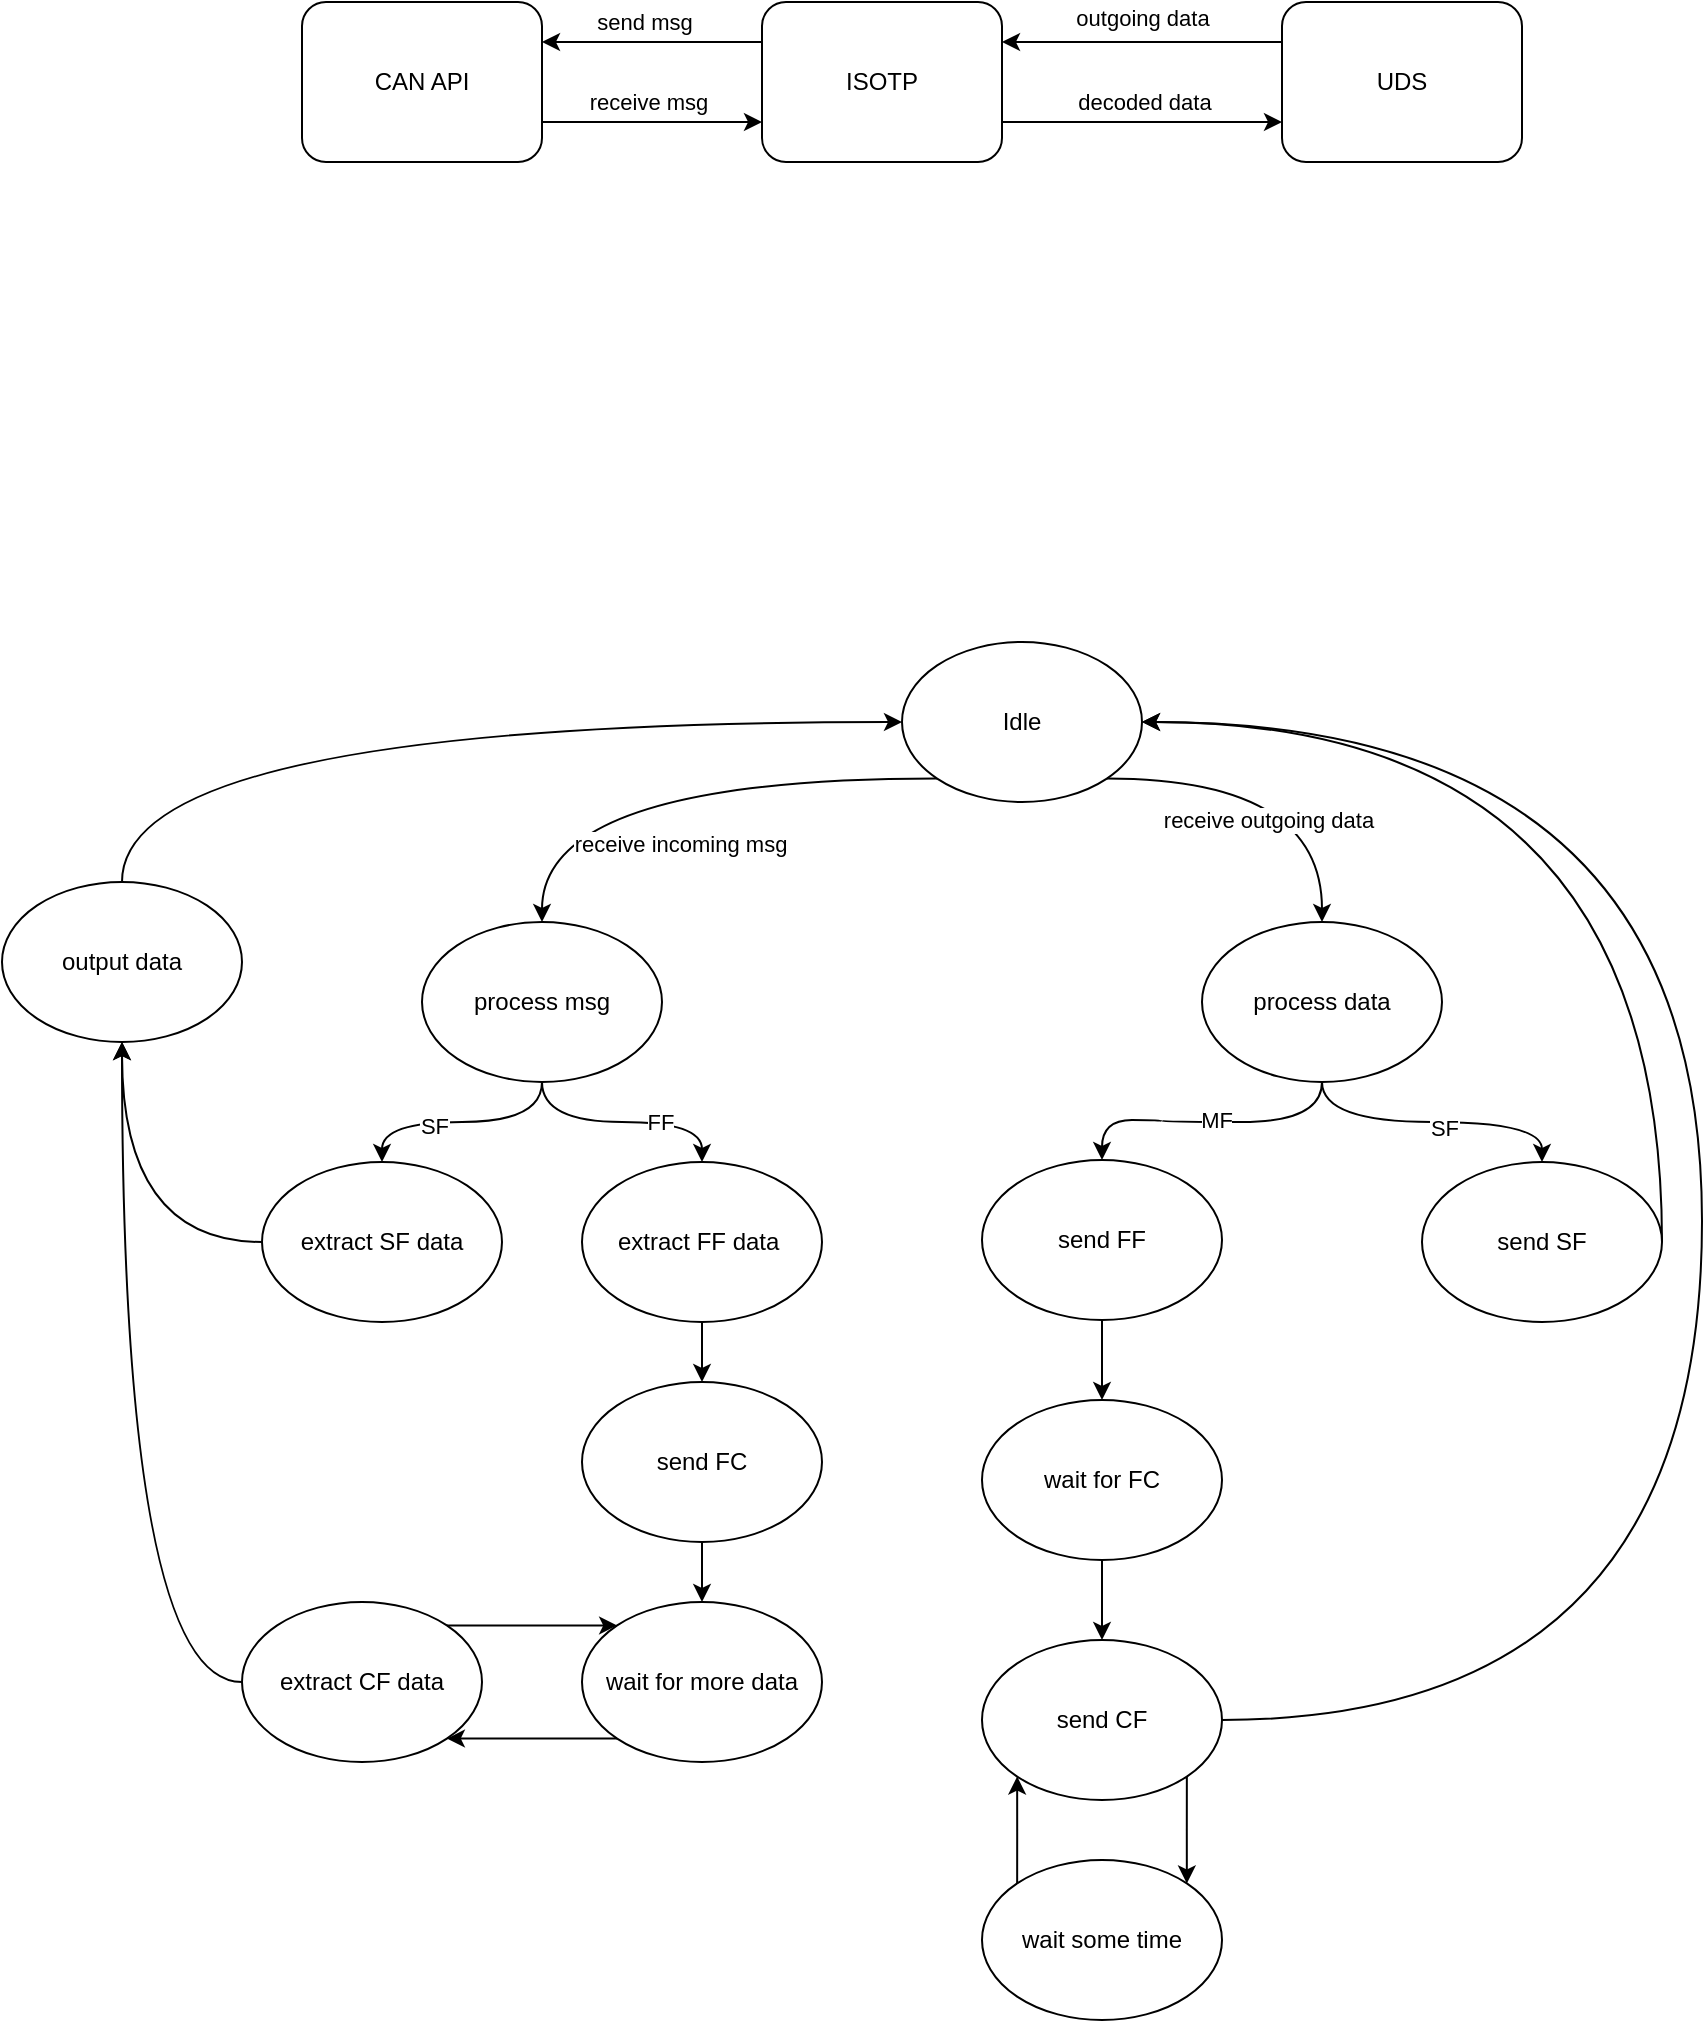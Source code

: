 <mxfile version="24.2.5" type="device">
  <diagram id="mQcWTVZgrDa8HU8pCHet" name="Page-1">
    <mxGraphModel dx="1077" dy="806" grid="0" gridSize="10" guides="1" tooltips="1" connect="1" arrows="1" fold="1" page="0" pageScale="1" pageWidth="850" pageHeight="1100" math="0" shadow="0">
      <root>
        <mxCell id="0" />
        <mxCell id="1" parent="0" />
        <mxCell id="Ut-ClVMY-XZ_HCNam88B-52" value="send FF" style="ellipse;whiteSpace=wrap;html=1;" parent="1" vertex="1">
          <mxGeometry x="330" y="379" width="120" height="80" as="geometry" />
        </mxCell>
        <mxCell id="Ut-ClVMY-XZ_HCNam88B-3" style="edgeStyle=orthogonalEdgeStyle;rounded=0;orthogonalLoop=1;jettySize=auto;html=1;curved=1;exitX=0;exitY=1;exitDx=0;exitDy=0;" parent="1" source="Ut-ClVMY-XZ_HCNam88B-1" target="Ut-ClVMY-XZ_HCNam88B-2" edge="1">
          <mxGeometry relative="1" as="geometry" />
        </mxCell>
        <mxCell id="Ut-ClVMY-XZ_HCNam88B-5" value="receive incoming msg" style="edgeLabel;html=1;align=center;verticalAlign=middle;resizable=0;points=[];" parent="Ut-ClVMY-XZ_HCNam88B-3" vertex="1" connectable="0">
          <mxGeometry x="-0.119" y="16" relative="1" as="geometry">
            <mxPoint x="-10" y="16" as="offset" />
          </mxGeometry>
        </mxCell>
        <mxCell id="Ut-ClVMY-XZ_HCNam88B-6" style="edgeStyle=orthogonalEdgeStyle;curved=1;rounded=0;orthogonalLoop=1;jettySize=auto;html=1;exitX=1;exitY=1;exitDx=0;exitDy=0;entryX=0.5;entryY=0;entryDx=0;entryDy=0;" parent="1" source="Ut-ClVMY-XZ_HCNam88B-1" target="Ut-ClVMY-XZ_HCNam88B-4" edge="1">
          <mxGeometry relative="1" as="geometry" />
        </mxCell>
        <mxCell id="Ut-ClVMY-XZ_HCNam88B-7" value="receive outgoing data" style="edgeLabel;html=1;align=center;verticalAlign=middle;resizable=0;points=[];" parent="Ut-ClVMY-XZ_HCNam88B-6" vertex="1" connectable="0">
          <mxGeometry x="-0.103" y="-20" relative="1" as="geometry">
            <mxPoint as="offset" />
          </mxGeometry>
        </mxCell>
        <mxCell id="Ut-ClVMY-XZ_HCNam88B-1" value="Idle" style="ellipse;whiteSpace=wrap;html=1;" parent="1" vertex="1">
          <mxGeometry x="290" y="120" width="120" height="80" as="geometry" />
        </mxCell>
        <mxCell id="Ut-ClVMY-XZ_HCNam88B-27" style="edgeStyle=orthogonalEdgeStyle;curved=1;rounded=0;orthogonalLoop=1;jettySize=auto;html=1;" parent="1" source="Ut-ClVMY-XZ_HCNam88B-2" target="Ut-ClVMY-XZ_HCNam88B-26" edge="1">
          <mxGeometry relative="1" as="geometry" />
        </mxCell>
        <mxCell id="Ut-ClVMY-XZ_HCNam88B-30" value="SF" style="edgeLabel;html=1;align=center;verticalAlign=middle;resizable=0;points=[];" parent="Ut-ClVMY-XZ_HCNam88B-27" vertex="1" connectable="0">
          <mxGeometry x="0.234" y="2" relative="1" as="geometry">
            <mxPoint as="offset" />
          </mxGeometry>
        </mxCell>
        <mxCell id="Ut-ClVMY-XZ_HCNam88B-29" style="edgeStyle=orthogonalEdgeStyle;curved=1;rounded=0;orthogonalLoop=1;jettySize=auto;html=1;" parent="1" source="Ut-ClVMY-XZ_HCNam88B-2" target="Ut-ClVMY-XZ_HCNam88B-28" edge="1">
          <mxGeometry relative="1" as="geometry" />
        </mxCell>
        <mxCell id="Ut-ClVMY-XZ_HCNam88B-31" value="FF" style="edgeLabel;html=1;align=center;verticalAlign=middle;resizable=0;points=[];" parent="Ut-ClVMY-XZ_HCNam88B-29" vertex="1" connectable="0">
          <mxGeometry x="0.317" relative="1" as="geometry">
            <mxPoint as="offset" />
          </mxGeometry>
        </mxCell>
        <mxCell id="Ut-ClVMY-XZ_HCNam88B-2" value="process msg" style="ellipse;whiteSpace=wrap;html=1;" parent="1" vertex="1">
          <mxGeometry x="50" y="260" width="120" height="80" as="geometry" />
        </mxCell>
        <mxCell id="Ut-ClVMY-XZ_HCNam88B-23" style="edgeStyle=orthogonalEdgeStyle;curved=1;rounded=0;orthogonalLoop=1;jettySize=auto;html=1;exitX=0.5;exitY=1;exitDx=0;exitDy=0;" parent="1" source="Ut-ClVMY-XZ_HCNam88B-4" target="Ut-ClVMY-XZ_HCNam88B-22" edge="1">
          <mxGeometry relative="1" as="geometry" />
        </mxCell>
        <mxCell id="ZC1Wkf5DOew07n5wPUUG-1" value="SF" style="edgeLabel;html=1;align=center;verticalAlign=middle;resizable=0;points=[];" vertex="1" connectable="0" parent="Ut-ClVMY-XZ_HCNam88B-23">
          <mxGeometry x="0.071" y="-3" relative="1" as="geometry">
            <mxPoint as="offset" />
          </mxGeometry>
        </mxCell>
        <mxCell id="Ut-ClVMY-XZ_HCNam88B-53" style="edgeStyle=orthogonalEdgeStyle;curved=1;rounded=0;orthogonalLoop=1;jettySize=auto;html=1;" parent="1" source="Ut-ClVMY-XZ_HCNam88B-4" target="Ut-ClVMY-XZ_HCNam88B-52" edge="1">
          <mxGeometry relative="1" as="geometry" />
        </mxCell>
        <mxCell id="ZC1Wkf5DOew07n5wPUUG-2" value="MF" style="edgeLabel;html=1;align=center;verticalAlign=middle;resizable=0;points=[];" vertex="1" connectable="0" parent="Ut-ClVMY-XZ_HCNam88B-53">
          <mxGeometry x="-0.013" y="-1" relative="1" as="geometry">
            <mxPoint x="1" as="offset" />
          </mxGeometry>
        </mxCell>
        <mxCell id="Ut-ClVMY-XZ_HCNam88B-4" value="process data" style="ellipse;whiteSpace=wrap;html=1;" parent="1" vertex="1">
          <mxGeometry x="440" y="260" width="120" height="80" as="geometry" />
        </mxCell>
        <mxCell id="Ut-ClVMY-XZ_HCNam88B-14" style="edgeStyle=orthogonalEdgeStyle;curved=1;rounded=0;orthogonalLoop=1;jettySize=auto;html=1;exitX=1;exitY=0.75;exitDx=0;exitDy=0;entryX=0;entryY=0.75;entryDx=0;entryDy=0;" parent="1" source="Ut-ClVMY-XZ_HCNam88B-8" target="Ut-ClVMY-XZ_HCNam88B-11" edge="1">
          <mxGeometry relative="1" as="geometry" />
        </mxCell>
        <mxCell id="Ut-ClVMY-XZ_HCNam88B-16" value="decoded data" style="edgeLabel;html=1;align=center;verticalAlign=middle;resizable=0;points=[];" parent="Ut-ClVMY-XZ_HCNam88B-14" vertex="1" connectable="0">
          <mxGeometry x="-0.253" y="-1" relative="1" as="geometry">
            <mxPoint x="18" y="-11" as="offset" />
          </mxGeometry>
        </mxCell>
        <mxCell id="Ut-ClVMY-XZ_HCNam88B-18" style="edgeStyle=orthogonalEdgeStyle;curved=1;rounded=0;orthogonalLoop=1;jettySize=auto;html=1;exitX=0;exitY=0.25;exitDx=0;exitDy=0;entryX=1;entryY=0.25;entryDx=0;entryDy=0;" parent="1" source="Ut-ClVMY-XZ_HCNam88B-8" target="Ut-ClVMY-XZ_HCNam88B-17" edge="1">
          <mxGeometry relative="1" as="geometry" />
        </mxCell>
        <mxCell id="Ut-ClVMY-XZ_HCNam88B-20" value="send msg" style="edgeLabel;html=1;align=center;verticalAlign=middle;resizable=0;points=[];" parent="Ut-ClVMY-XZ_HCNam88B-18" vertex="1" connectable="0">
          <mxGeometry x="0.206" y="-1" relative="1" as="geometry">
            <mxPoint x="7" y="-9" as="offset" />
          </mxGeometry>
        </mxCell>
        <mxCell id="Ut-ClVMY-XZ_HCNam88B-8" value="ISOTP" style="rounded=1;whiteSpace=wrap;html=1;" parent="1" vertex="1">
          <mxGeometry x="220" y="-200" width="120" height="80" as="geometry" />
        </mxCell>
        <mxCell id="Ut-ClVMY-XZ_HCNam88B-13" style="edgeStyle=orthogonalEdgeStyle;curved=1;rounded=0;orthogonalLoop=1;jettySize=auto;html=1;exitX=0;exitY=0.25;exitDx=0;exitDy=0;entryX=1;entryY=0.25;entryDx=0;entryDy=0;" parent="1" source="Ut-ClVMY-XZ_HCNam88B-11" target="Ut-ClVMY-XZ_HCNam88B-8" edge="1">
          <mxGeometry relative="1" as="geometry" />
        </mxCell>
        <mxCell id="Ut-ClVMY-XZ_HCNam88B-15" value="outgoing data" style="edgeLabel;html=1;align=center;verticalAlign=middle;resizable=0;points=[];" parent="Ut-ClVMY-XZ_HCNam88B-13" vertex="1" connectable="0">
          <mxGeometry x="0.314" y="1" relative="1" as="geometry">
            <mxPoint x="22" y="-13" as="offset" />
          </mxGeometry>
        </mxCell>
        <mxCell id="Ut-ClVMY-XZ_HCNam88B-11" value="UDS" style="rounded=1;whiteSpace=wrap;html=1;" parent="1" vertex="1">
          <mxGeometry x="480" y="-200" width="120" height="80" as="geometry" />
        </mxCell>
        <mxCell id="Ut-ClVMY-XZ_HCNam88B-19" style="edgeStyle=orthogonalEdgeStyle;curved=1;rounded=0;orthogonalLoop=1;jettySize=auto;html=1;exitX=1;exitY=0.75;exitDx=0;exitDy=0;entryX=0;entryY=0.75;entryDx=0;entryDy=0;" parent="1" source="Ut-ClVMY-XZ_HCNam88B-17" target="Ut-ClVMY-XZ_HCNam88B-8" edge="1">
          <mxGeometry relative="1" as="geometry" />
        </mxCell>
        <mxCell id="Ut-ClVMY-XZ_HCNam88B-21" value="receive msg" style="edgeLabel;html=1;align=center;verticalAlign=middle;resizable=0;points=[];" parent="Ut-ClVMY-XZ_HCNam88B-19" vertex="1" connectable="0">
          <mxGeometry x="-0.231" relative="1" as="geometry">
            <mxPoint x="10" y="-10" as="offset" />
          </mxGeometry>
        </mxCell>
        <mxCell id="Ut-ClVMY-XZ_HCNam88B-17" value="CAN API" style="rounded=1;whiteSpace=wrap;html=1;" parent="1" vertex="1">
          <mxGeometry x="-10" y="-200" width="120" height="80" as="geometry" />
        </mxCell>
        <mxCell id="ZC1Wkf5DOew07n5wPUUG-4" style="edgeStyle=orthogonalEdgeStyle;rounded=0;orthogonalLoop=1;jettySize=auto;html=1;curved=1;" edge="1" parent="1" source="Ut-ClVMY-XZ_HCNam88B-22" target="Ut-ClVMY-XZ_HCNam88B-1">
          <mxGeometry relative="1" as="geometry">
            <mxPoint x="780" y="200" as="targetPoint" />
            <Array as="points">
              <mxPoint x="670" y="160" />
            </Array>
          </mxGeometry>
        </mxCell>
        <mxCell id="Ut-ClVMY-XZ_HCNam88B-22" value="send SF" style="ellipse;whiteSpace=wrap;html=1;" parent="1" vertex="1">
          <mxGeometry x="550" y="380" width="120" height="80" as="geometry" />
        </mxCell>
        <mxCell id="Ut-ClVMY-XZ_HCNam88B-36" style="edgeStyle=orthogonalEdgeStyle;curved=1;rounded=0;orthogonalLoop=1;jettySize=auto;html=1;exitX=0;exitY=0.5;exitDx=0;exitDy=0;entryX=0.5;entryY=1;entryDx=0;entryDy=0;" parent="1" source="Ut-ClVMY-XZ_HCNam88B-26" target="Ut-ClVMY-XZ_HCNam88B-34" edge="1">
          <mxGeometry relative="1" as="geometry" />
        </mxCell>
        <mxCell id="Ut-ClVMY-XZ_HCNam88B-26" value="extract SF data" style="ellipse;whiteSpace=wrap;html=1;" parent="1" vertex="1">
          <mxGeometry x="-30" y="380" width="120" height="80" as="geometry" />
        </mxCell>
        <mxCell id="Ut-ClVMY-XZ_HCNam88B-38" style="edgeStyle=orthogonalEdgeStyle;curved=1;rounded=0;orthogonalLoop=1;jettySize=auto;html=1;" parent="1" source="Ut-ClVMY-XZ_HCNam88B-28" target="Ut-ClVMY-XZ_HCNam88B-32" edge="1">
          <mxGeometry relative="1" as="geometry" />
        </mxCell>
        <mxCell id="Ut-ClVMY-XZ_HCNam88B-28" value="extract FF data&amp;nbsp;" style="ellipse;whiteSpace=wrap;html=1;" parent="1" vertex="1">
          <mxGeometry x="130" y="380" width="120" height="80" as="geometry" />
        </mxCell>
        <mxCell id="Ut-ClVMY-XZ_HCNam88B-39" style="edgeStyle=orthogonalEdgeStyle;curved=1;rounded=0;orthogonalLoop=1;jettySize=auto;html=1;entryX=0.5;entryY=0;entryDx=0;entryDy=0;" parent="1" source="Ut-ClVMY-XZ_HCNam88B-32" target="Ut-ClVMY-XZ_HCNam88B-33" edge="1">
          <mxGeometry relative="1" as="geometry" />
        </mxCell>
        <mxCell id="Ut-ClVMY-XZ_HCNam88B-32" value="send FC" style="ellipse;whiteSpace=wrap;html=1;" parent="1" vertex="1">
          <mxGeometry x="130" y="490" width="120" height="80" as="geometry" />
        </mxCell>
        <mxCell id="Ut-ClVMY-XZ_HCNam88B-40" style="edgeStyle=orthogonalEdgeStyle;curved=1;rounded=0;orthogonalLoop=1;jettySize=auto;html=1;exitX=0;exitY=1;exitDx=0;exitDy=0;entryX=1;entryY=1;entryDx=0;entryDy=0;" parent="1" source="Ut-ClVMY-XZ_HCNam88B-33" target="Ut-ClVMY-XZ_HCNam88B-37" edge="1">
          <mxGeometry relative="1" as="geometry" />
        </mxCell>
        <mxCell id="Ut-ClVMY-XZ_HCNam88B-33" value="wait for more data" style="ellipse;whiteSpace=wrap;html=1;" parent="1" vertex="1">
          <mxGeometry x="130" y="600" width="120" height="80" as="geometry" />
        </mxCell>
        <mxCell id="Ut-ClVMY-XZ_HCNam88B-35" style="edgeStyle=orthogonalEdgeStyle;curved=1;rounded=0;orthogonalLoop=1;jettySize=auto;html=1;exitX=0.5;exitY=0;exitDx=0;exitDy=0;entryX=0;entryY=0.5;entryDx=0;entryDy=0;" parent="1" source="Ut-ClVMY-XZ_HCNam88B-34" target="Ut-ClVMY-XZ_HCNam88B-1" edge="1">
          <mxGeometry relative="1" as="geometry">
            <Array as="points">
              <mxPoint x="-100" y="160" />
            </Array>
          </mxGeometry>
        </mxCell>
        <mxCell id="Ut-ClVMY-XZ_HCNam88B-34" value="output data" style="ellipse;whiteSpace=wrap;html=1;" parent="1" vertex="1">
          <mxGeometry x="-160" y="240" width="120" height="80" as="geometry" />
        </mxCell>
        <mxCell id="Ut-ClVMY-XZ_HCNam88B-41" style="edgeStyle=orthogonalEdgeStyle;curved=1;rounded=0;orthogonalLoop=1;jettySize=auto;html=1;exitX=1;exitY=0;exitDx=0;exitDy=0;entryX=0;entryY=0;entryDx=0;entryDy=0;" parent="1" source="Ut-ClVMY-XZ_HCNam88B-37" target="Ut-ClVMY-XZ_HCNam88B-33" edge="1">
          <mxGeometry relative="1" as="geometry" />
        </mxCell>
        <mxCell id="Ut-ClVMY-XZ_HCNam88B-42" style="edgeStyle=orthogonalEdgeStyle;curved=1;rounded=0;orthogonalLoop=1;jettySize=auto;html=1;entryX=0.5;entryY=1;entryDx=0;entryDy=0;exitX=0;exitY=0.5;exitDx=0;exitDy=0;" parent="1" source="Ut-ClVMY-XZ_HCNam88B-37" target="Ut-ClVMY-XZ_HCNam88B-34" edge="1">
          <mxGeometry relative="1" as="geometry" />
        </mxCell>
        <mxCell id="Ut-ClVMY-XZ_HCNam88B-37" value="extract CF data" style="ellipse;whiteSpace=wrap;html=1;" parent="1" vertex="1">
          <mxGeometry x="-40" y="600" width="120" height="80" as="geometry" />
        </mxCell>
        <mxCell id="Ut-ClVMY-XZ_HCNam88B-55" style="edgeStyle=orthogonalEdgeStyle;curved=1;rounded=0;orthogonalLoop=1;jettySize=auto;html=1;" parent="1" source="Ut-ClVMY-XZ_HCNam88B-52" target="Ut-ClVMY-XZ_HCNam88B-54" edge="1">
          <mxGeometry relative="1" as="geometry" />
        </mxCell>
        <mxCell id="Ut-ClVMY-XZ_HCNam88B-61" style="edgeStyle=orthogonalEdgeStyle;curved=1;rounded=0;orthogonalLoop=1;jettySize=auto;html=1;" parent="1" source="Ut-ClVMY-XZ_HCNam88B-54" target="Ut-ClVMY-XZ_HCNam88B-59" edge="1">
          <mxGeometry relative="1" as="geometry" />
        </mxCell>
        <mxCell id="Ut-ClVMY-XZ_HCNam88B-54" value="wait for FC" style="ellipse;whiteSpace=wrap;html=1;" parent="1" vertex="1">
          <mxGeometry x="330" y="499" width="120" height="80" as="geometry" />
        </mxCell>
        <mxCell id="Ut-ClVMY-XZ_HCNam88B-63" style="edgeStyle=orthogonalEdgeStyle;curved=1;rounded=0;orthogonalLoop=1;jettySize=auto;html=1;exitX=0;exitY=0;exitDx=0;exitDy=0;entryX=0;entryY=1;entryDx=0;entryDy=0;" parent="1" source="Ut-ClVMY-XZ_HCNam88B-56" target="Ut-ClVMY-XZ_HCNam88B-59" edge="1">
          <mxGeometry relative="1" as="geometry" />
        </mxCell>
        <mxCell id="ZC1Wkf5DOew07n5wPUUG-3" style="edgeStyle=orthogonalEdgeStyle;rounded=0;orthogonalLoop=1;jettySize=auto;html=1;entryX=1;entryY=0.5;entryDx=0;entryDy=0;curved=1;exitX=1;exitY=0.5;exitDx=0;exitDy=0;" edge="1" parent="1" source="Ut-ClVMY-XZ_HCNam88B-59" target="Ut-ClVMY-XZ_HCNam88B-1">
          <mxGeometry relative="1" as="geometry">
            <Array as="points">
              <mxPoint x="690" y="659" />
              <mxPoint x="690" y="160" />
            </Array>
          </mxGeometry>
        </mxCell>
        <mxCell id="Ut-ClVMY-XZ_HCNam88B-56" value="wait some time" style="ellipse;whiteSpace=wrap;html=1;" parent="1" vertex="1">
          <mxGeometry x="330" y="729" width="120" height="80" as="geometry" />
        </mxCell>
        <mxCell id="Ut-ClVMY-XZ_HCNam88B-62" style="edgeStyle=orthogonalEdgeStyle;curved=1;rounded=0;orthogonalLoop=1;jettySize=auto;html=1;exitX=1;exitY=1;exitDx=0;exitDy=0;entryX=1;entryY=0;entryDx=0;entryDy=0;" parent="1" source="Ut-ClVMY-XZ_HCNam88B-59" target="Ut-ClVMY-XZ_HCNam88B-56" edge="1">
          <mxGeometry relative="1" as="geometry" />
        </mxCell>
        <mxCell id="Ut-ClVMY-XZ_HCNam88B-59" value="send CF" style="ellipse;whiteSpace=wrap;html=1;" parent="1" vertex="1">
          <mxGeometry x="330" y="619" width="120" height="80" as="geometry" />
        </mxCell>
      </root>
    </mxGraphModel>
  </diagram>
</mxfile>
